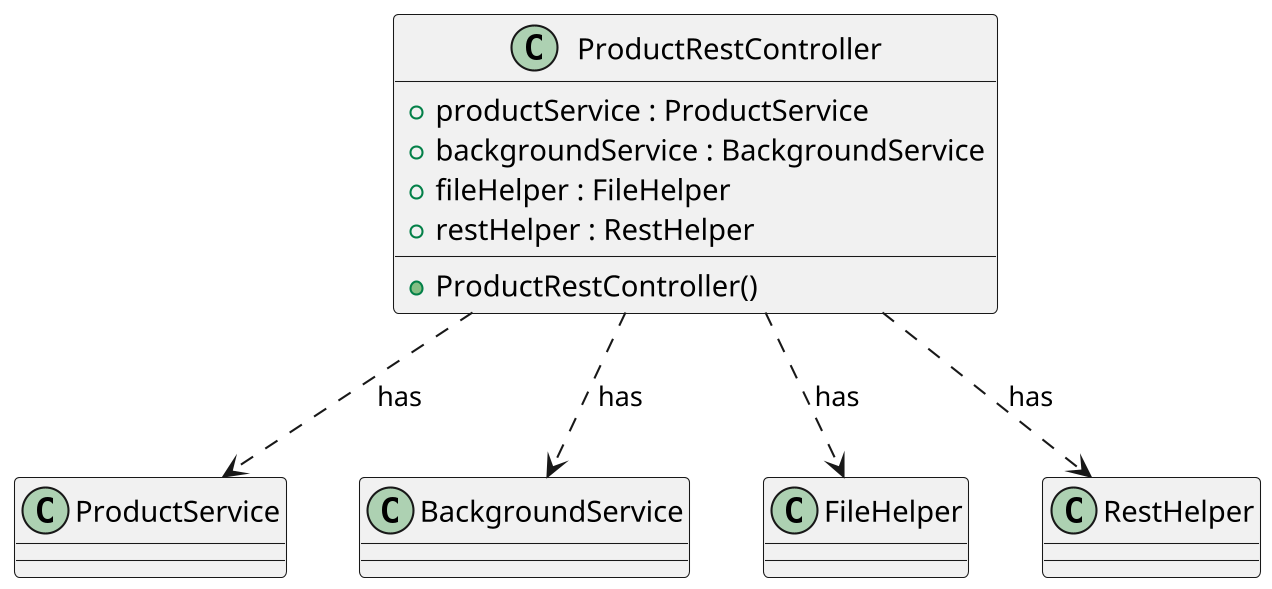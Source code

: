 @startuml
skinparam dpi 200

class ProductRestController {
    +ProductRestController()
    +productService : ProductService
    +backgroundService : BackgroundService
    +fileHelper : FileHelper
    +restHelper : RestHelper
}

class ProductService {
}

class BackgroundService {
}

class FileHelper {
}

class RestHelper {
}

ProductRestController ..> ProductService : has
ProductRestController ..> BackgroundService : has
ProductRestController ..> FileHelper : has
ProductRestController ..> RestHelper : has

@enduml